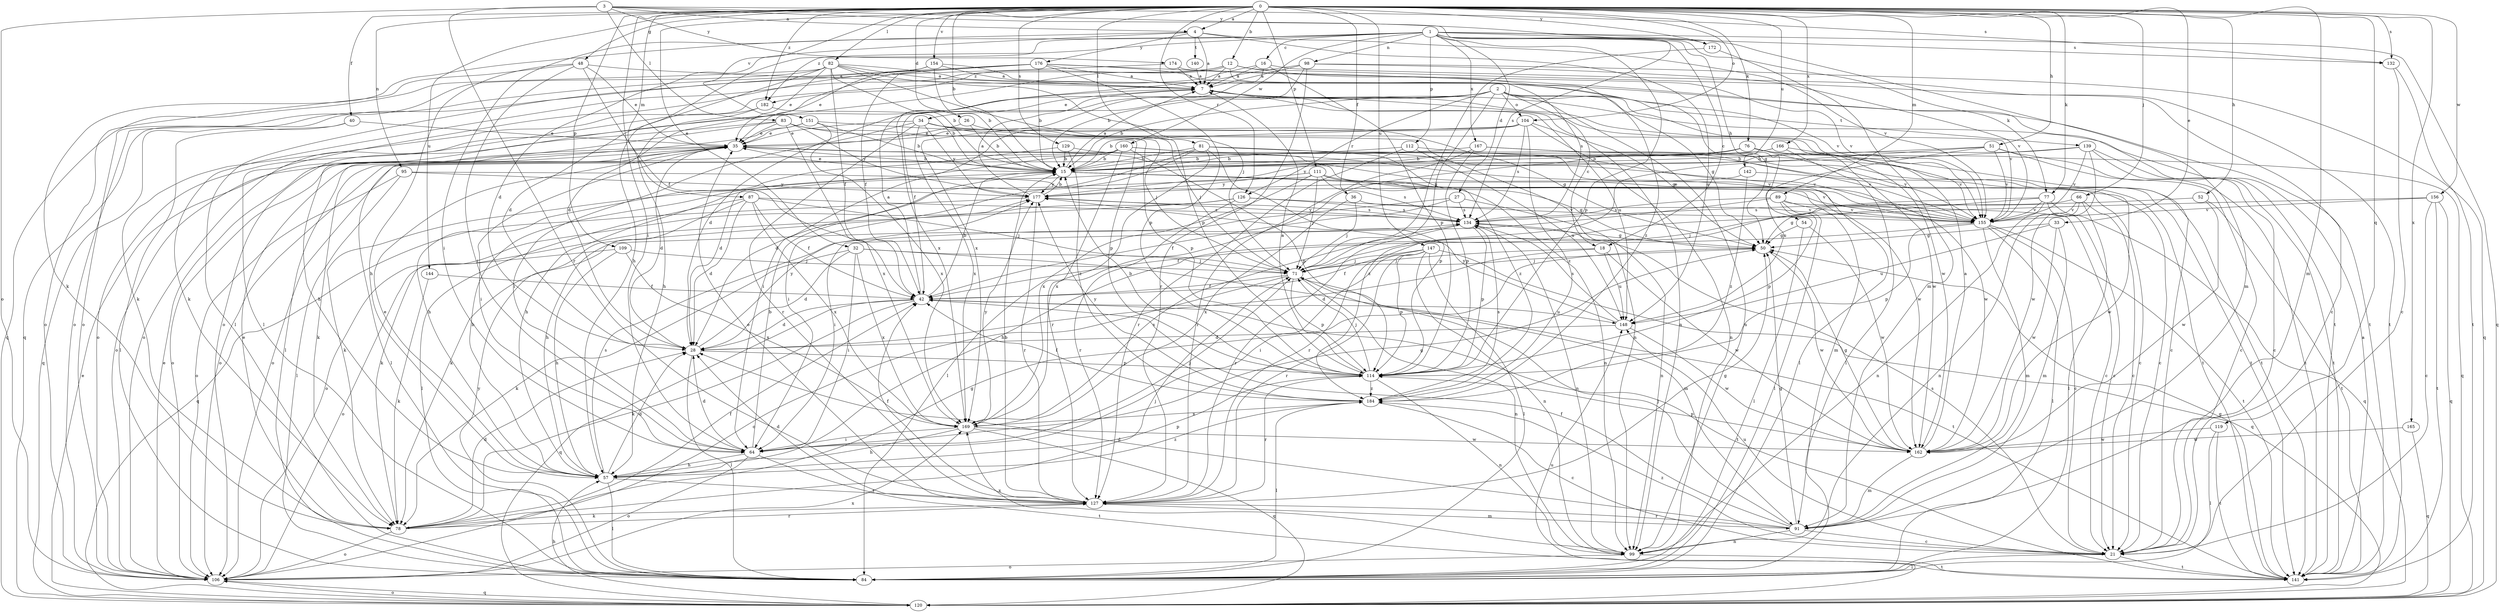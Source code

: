 strict digraph  {
0;
1;
2;
3;
4;
7;
12;
15;
16;
18;
21;
26;
27;
28;
32;
33;
34;
35;
36;
40;
42;
48;
50;
51;
52;
54;
57;
64;
66;
71;
76;
77;
78;
81;
82;
83;
84;
87;
89;
91;
95;
98;
99;
104;
106;
109;
111;
112;
114;
119;
120;
126;
127;
129;
132;
134;
139;
140;
141;
142;
144;
147;
148;
151;
154;
155;
156;
160;
162;
165;
166;
167;
169;
172;
174;
176;
177;
182;
184;
0 -> 4  [label=a];
0 -> 12  [label=b];
0 -> 15  [label=b];
0 -> 26  [label=d];
0 -> 32  [label=e];
0 -> 33  [label=e];
0 -> 36  [label=f];
0 -> 40  [label=f];
0 -> 48  [label=g];
0 -> 51  [label=h];
0 -> 52  [label=h];
0 -> 64  [label=i];
0 -> 66  [label=j];
0 -> 76  [label=k];
0 -> 77  [label=k];
0 -> 81  [label=l];
0 -> 82  [label=l];
0 -> 87  [label=m];
0 -> 89  [label=m];
0 -> 91  [label=m];
0 -> 95  [label=n];
0 -> 104  [label=o];
0 -> 109  [label=p];
0 -> 111  [label=p];
0 -> 119  [label=q];
0 -> 126  [label=r];
0 -> 129  [label=s];
0 -> 132  [label=s];
0 -> 142  [label=u];
0 -> 144  [label=u];
0 -> 147  [label=u];
0 -> 151  [label=v];
0 -> 154  [label=v];
0 -> 156  [label=w];
0 -> 165  [label=x];
0 -> 166  [label=x];
0 -> 172  [label=y];
0 -> 182  [label=z];
1 -> 16  [label=c];
1 -> 18  [label=c];
1 -> 27  [label=d];
1 -> 54  [label=h];
1 -> 57  [label=h];
1 -> 77  [label=k];
1 -> 78  [label=k];
1 -> 91  [label=m];
1 -> 98  [label=n];
1 -> 112  [label=p];
1 -> 114  [label=p];
1 -> 120  [label=q];
1 -> 132  [label=s];
1 -> 160  [label=w];
1 -> 167  [label=x];
1 -> 182  [label=z];
2 -> 15  [label=b];
2 -> 18  [label=c];
2 -> 28  [label=d];
2 -> 42  [label=f];
2 -> 50  [label=g];
2 -> 71  [label=j];
2 -> 99  [label=n];
2 -> 104  [label=o];
2 -> 106  [label=o];
2 -> 126  [label=r];
2 -> 139  [label=t];
2 -> 155  [label=v];
3 -> 4  [label=a];
3 -> 83  [label=l];
3 -> 106  [label=o];
3 -> 127  [label=r];
3 -> 132  [label=s];
3 -> 134  [label=s];
3 -> 172  [label=y];
3 -> 174  [label=y];
4 -> 7  [label=a];
4 -> 28  [label=d];
4 -> 64  [label=i];
4 -> 140  [label=t];
4 -> 148  [label=u];
4 -> 155  [label=v];
4 -> 176  [label=y];
7 -> 34  [label=e];
7 -> 99  [label=n];
7 -> 148  [label=u];
7 -> 162  [label=w];
12 -> 7  [label=a];
12 -> 21  [label=c];
12 -> 78  [label=k];
12 -> 106  [label=o];
12 -> 134  [label=s];
12 -> 182  [label=z];
12 -> 184  [label=z];
15 -> 7  [label=a];
15 -> 21  [label=c];
15 -> 35  [label=e];
15 -> 99  [label=n];
15 -> 155  [label=v];
15 -> 177  [label=y];
16 -> 7  [label=a];
16 -> 78  [label=k];
16 -> 114  [label=p];
16 -> 141  [label=t];
16 -> 169  [label=x];
18 -> 28  [label=d];
18 -> 71  [label=j];
18 -> 148  [label=u];
18 -> 162  [label=w];
21 -> 84  [label=l];
21 -> 134  [label=s];
21 -> 141  [label=t];
21 -> 148  [label=u];
21 -> 184  [label=z];
26 -> 15  [label=b];
26 -> 35  [label=e];
26 -> 71  [label=j];
27 -> 42  [label=f];
27 -> 78  [label=k];
27 -> 99  [label=n];
27 -> 134  [label=s];
28 -> 84  [label=l];
28 -> 114  [label=p];
28 -> 177  [label=y];
32 -> 28  [label=d];
32 -> 64  [label=i];
32 -> 71  [label=j];
32 -> 78  [label=k];
32 -> 91  [label=m];
32 -> 169  [label=x];
33 -> 50  [label=g];
33 -> 91  [label=m];
33 -> 148  [label=u];
33 -> 162  [label=w];
34 -> 35  [label=e];
34 -> 50  [label=g];
34 -> 64  [label=i];
34 -> 71  [label=j];
34 -> 114  [label=p];
34 -> 127  [label=r];
34 -> 169  [label=x];
34 -> 177  [label=y];
35 -> 15  [label=b];
35 -> 28  [label=d];
35 -> 64  [label=i];
35 -> 84  [label=l];
35 -> 106  [label=o];
35 -> 141  [label=t];
35 -> 162  [label=w];
36 -> 71  [label=j];
36 -> 155  [label=v];
36 -> 169  [label=x];
40 -> 35  [label=e];
40 -> 84  [label=l];
40 -> 120  [label=q];
42 -> 7  [label=a];
42 -> 15  [label=b];
42 -> 28  [label=d];
42 -> 78  [label=k];
42 -> 120  [label=q];
42 -> 141  [label=t];
42 -> 148  [label=u];
48 -> 7  [label=a];
48 -> 35  [label=e];
48 -> 42  [label=f];
48 -> 57  [label=h];
48 -> 64  [label=i];
48 -> 106  [label=o];
50 -> 71  [label=j];
50 -> 162  [label=w];
51 -> 15  [label=b];
51 -> 21  [label=c];
51 -> 141  [label=t];
51 -> 148  [label=u];
51 -> 155  [label=v];
51 -> 184  [label=z];
52 -> 134  [label=s];
52 -> 141  [label=t];
52 -> 162  [label=w];
54 -> 50  [label=g];
54 -> 84  [label=l];
54 -> 162  [label=w];
57 -> 15  [label=b];
57 -> 28  [label=d];
57 -> 35  [label=e];
57 -> 84  [label=l];
57 -> 114  [label=p];
57 -> 127  [label=r];
57 -> 134  [label=s];
57 -> 184  [label=z];
64 -> 15  [label=b];
64 -> 28  [label=d];
64 -> 50  [label=g];
64 -> 57  [label=h];
64 -> 71  [label=j];
64 -> 106  [label=o];
64 -> 141  [label=t];
66 -> 21  [label=c];
66 -> 71  [label=j];
66 -> 84  [label=l];
66 -> 99  [label=n];
66 -> 155  [label=v];
71 -> 42  [label=f];
71 -> 99  [label=n];
71 -> 106  [label=o];
71 -> 114  [label=p];
71 -> 141  [label=t];
76 -> 15  [label=b];
76 -> 21  [label=c];
76 -> 120  [label=q];
76 -> 155  [label=v];
76 -> 169  [label=x];
76 -> 177  [label=y];
77 -> 21  [label=c];
77 -> 50  [label=g];
77 -> 99  [label=n];
77 -> 120  [label=q];
77 -> 127  [label=r];
77 -> 155  [label=v];
78 -> 28  [label=d];
78 -> 35  [label=e];
78 -> 42  [label=f];
78 -> 50  [label=g];
78 -> 71  [label=j];
78 -> 106  [label=o];
78 -> 127  [label=r];
81 -> 15  [label=b];
81 -> 28  [label=d];
81 -> 64  [label=i];
81 -> 84  [label=l];
81 -> 114  [label=p];
81 -> 169  [label=x];
81 -> 184  [label=z];
82 -> 7  [label=a];
82 -> 15  [label=b];
82 -> 28  [label=d];
82 -> 35  [label=e];
82 -> 42  [label=f];
82 -> 71  [label=j];
82 -> 106  [label=o];
82 -> 114  [label=p];
82 -> 120  [label=q];
82 -> 141  [label=t];
83 -> 35  [label=e];
83 -> 57  [label=h];
83 -> 99  [label=n];
83 -> 106  [label=o];
83 -> 114  [label=p];
83 -> 169  [label=x];
83 -> 177  [label=y];
84 -> 177  [label=y];
87 -> 28  [label=d];
87 -> 42  [label=f];
87 -> 57  [label=h];
87 -> 71  [label=j];
87 -> 84  [label=l];
87 -> 134  [label=s];
87 -> 169  [label=x];
89 -> 21  [label=c];
89 -> 64  [label=i];
89 -> 84  [label=l];
89 -> 114  [label=p];
89 -> 134  [label=s];
89 -> 155  [label=v];
91 -> 21  [label=c];
91 -> 28  [label=d];
91 -> 42  [label=f];
91 -> 50  [label=g];
91 -> 71  [label=j];
91 -> 99  [label=n];
91 -> 127  [label=r];
95 -> 21  [label=c];
95 -> 84  [label=l];
95 -> 106  [label=o];
95 -> 177  [label=y];
98 -> 7  [label=a];
98 -> 15  [label=b];
98 -> 120  [label=q];
98 -> 127  [label=r];
98 -> 155  [label=v];
98 -> 169  [label=x];
99 -> 106  [label=o];
99 -> 141  [label=t];
99 -> 169  [label=x];
104 -> 15  [label=b];
104 -> 35  [label=e];
104 -> 50  [label=g];
104 -> 64  [label=i];
104 -> 99  [label=n];
104 -> 134  [label=s];
104 -> 184  [label=z];
106 -> 35  [label=e];
106 -> 120  [label=q];
106 -> 169  [label=x];
109 -> 57  [label=h];
109 -> 71  [label=j];
109 -> 106  [label=o];
109 -> 169  [label=x];
111 -> 50  [label=g];
111 -> 71  [label=j];
111 -> 78  [label=k];
111 -> 84  [label=l];
111 -> 91  [label=m];
111 -> 134  [label=s];
111 -> 177  [label=y];
112 -> 15  [label=b];
112 -> 127  [label=r];
112 -> 141  [label=t];
112 -> 148  [label=u];
114 -> 7  [label=a];
114 -> 15  [label=b];
114 -> 71  [label=j];
114 -> 99  [label=n];
114 -> 127  [label=r];
114 -> 184  [label=z];
119 -> 84  [label=l];
119 -> 141  [label=t];
119 -> 162  [label=w];
120 -> 35  [label=e];
120 -> 57  [label=h];
120 -> 106  [label=o];
120 -> 148  [label=u];
126 -> 78  [label=k];
126 -> 106  [label=o];
126 -> 127  [label=r];
126 -> 134  [label=s];
126 -> 155  [label=v];
127 -> 15  [label=b];
127 -> 28  [label=d];
127 -> 35  [label=e];
127 -> 42  [label=f];
127 -> 50  [label=g];
127 -> 78  [label=k];
127 -> 91  [label=m];
129 -> 15  [label=b];
129 -> 57  [label=h];
129 -> 155  [label=v];
129 -> 184  [label=z];
132 -> 21  [label=c];
132 -> 141  [label=t];
134 -> 50  [label=g];
134 -> 99  [label=n];
134 -> 114  [label=p];
134 -> 127  [label=r];
134 -> 177  [label=y];
139 -> 15  [label=b];
139 -> 21  [label=c];
139 -> 57  [label=h];
139 -> 141  [label=t];
139 -> 155  [label=v];
139 -> 162  [label=w];
140 -> 7  [label=a];
141 -> 7  [label=a];
141 -> 50  [label=g];
142 -> 162  [label=w];
142 -> 177  [label=y];
142 -> 184  [label=z];
144 -> 42  [label=f];
144 -> 78  [label=k];
147 -> 42  [label=f];
147 -> 64  [label=i];
147 -> 71  [label=j];
147 -> 84  [label=l];
147 -> 99  [label=n];
147 -> 114  [label=p];
147 -> 120  [label=q];
147 -> 127  [label=r];
148 -> 28  [label=d];
148 -> 134  [label=s];
148 -> 162  [label=w];
148 -> 177  [label=y];
151 -> 15  [label=b];
151 -> 35  [label=e];
151 -> 84  [label=l];
151 -> 162  [label=w];
151 -> 169  [label=x];
154 -> 7  [label=a];
154 -> 15  [label=b];
154 -> 35  [label=e];
154 -> 84  [label=l];
154 -> 155  [label=v];
155 -> 21  [label=c];
155 -> 35  [label=e];
155 -> 42  [label=f];
155 -> 84  [label=l];
155 -> 91  [label=m];
155 -> 114  [label=p];
155 -> 141  [label=t];
156 -> 21  [label=c];
156 -> 57  [label=h];
156 -> 120  [label=q];
156 -> 141  [label=t];
156 -> 155  [label=v];
160 -> 15  [label=b];
160 -> 28  [label=d];
160 -> 78  [label=k];
160 -> 106  [label=o];
160 -> 114  [label=p];
160 -> 127  [label=r];
160 -> 155  [label=v];
160 -> 162  [label=w];
162 -> 7  [label=a];
162 -> 50  [label=g];
162 -> 91  [label=m];
162 -> 114  [label=p];
165 -> 120  [label=q];
165 -> 162  [label=w];
166 -> 15  [label=b];
166 -> 84  [label=l];
166 -> 106  [label=o];
166 -> 155  [label=v];
167 -> 15  [label=b];
167 -> 114  [label=p];
167 -> 127  [label=r];
167 -> 141  [label=t];
167 -> 155  [label=v];
169 -> 57  [label=h];
169 -> 64  [label=i];
169 -> 120  [label=q];
169 -> 134  [label=s];
169 -> 162  [label=w];
169 -> 177  [label=y];
172 -> 71  [label=j];
172 -> 91  [label=m];
174 -> 7  [label=a];
174 -> 120  [label=q];
174 -> 155  [label=v];
176 -> 7  [label=a];
176 -> 15  [label=b];
176 -> 28  [label=d];
176 -> 42  [label=f];
176 -> 50  [label=g];
176 -> 84  [label=l];
176 -> 106  [label=o];
176 -> 114  [label=p];
176 -> 141  [label=t];
177 -> 7  [label=a];
177 -> 15  [label=b];
177 -> 120  [label=q];
177 -> 127  [label=r];
177 -> 134  [label=s];
182 -> 15  [label=b];
182 -> 57  [label=h];
182 -> 106  [label=o];
184 -> 21  [label=c];
184 -> 42  [label=f];
184 -> 84  [label=l];
184 -> 134  [label=s];
184 -> 169  [label=x];
184 -> 177  [label=y];
}
